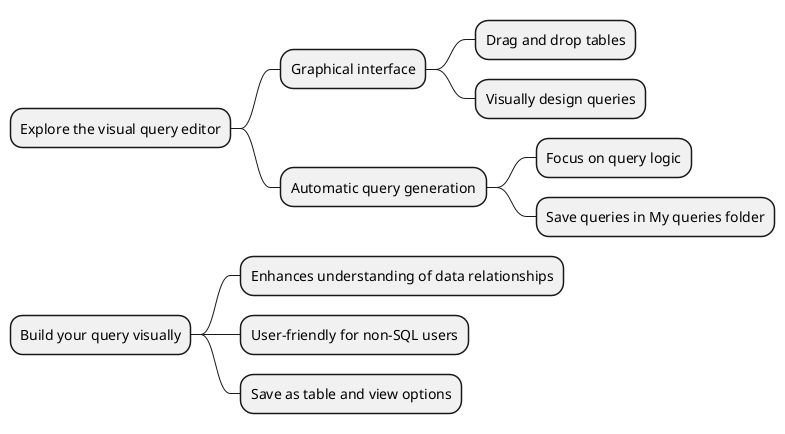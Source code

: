 @startmindmap
* Explore the visual query editor
** Graphical interface
*** Drag and drop tables
*** Visually design queries
** Automatic query generation
*** Focus on query logic
*** Save queries in My queries folder
* Build your query visually
** Enhances understanding of data relationships
** User-friendly for non-SQL users
** Save as table and view options
@endmindmap